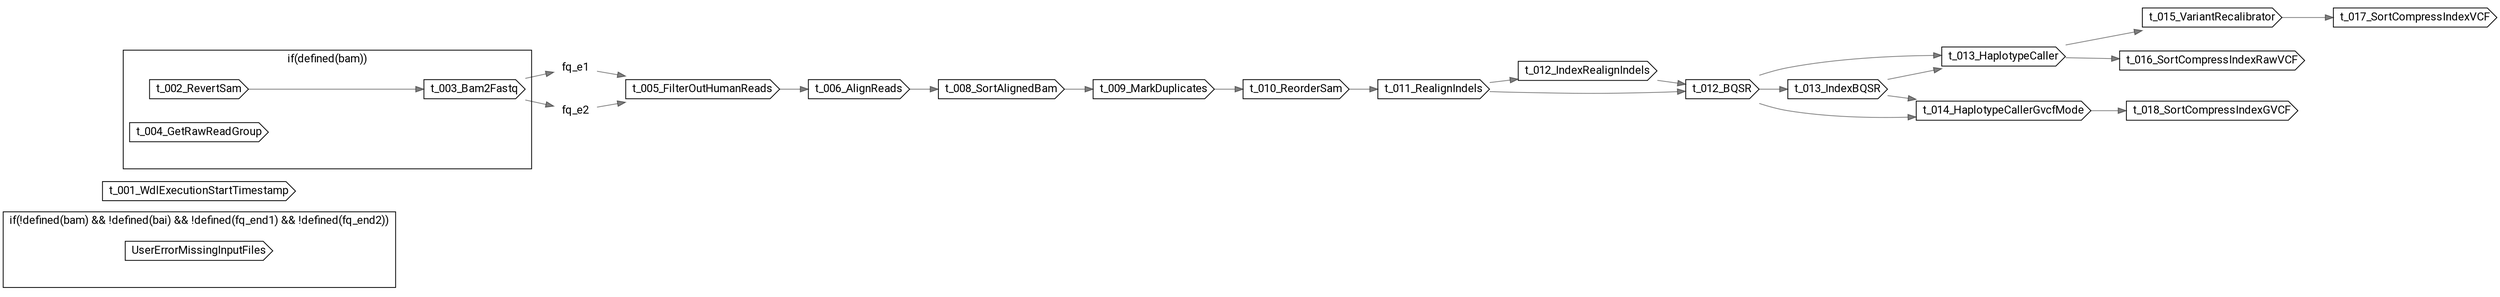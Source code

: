 // BroadOnPremMalariaPipeline_1_Alignment
digraph {
	compound=true rankdir=LR
	node [fontname=Roboto]
	edge [color="#00000080"]
	subgraph "cluster-if-L35C5" {
		fontname=Roboto label="if(!defined(bam) && !defined(bai) && !defined(fq_end1) && !defined(fq_end2))" rank=same
		"call-UserErrorMissingInputFiles" [label=UserErrorMissingInputFiles shape=cds]
		"if-L35C5" [label="" height=0 margin=0 style=invis width=0]
	}
	"call-t_001_WdlExecutionStartTimestamp" [label=t_001_WdlExecutionStartTimestamp shape=cds]
	subgraph "cluster-if-L49C5" {
		fontname=Roboto label="if(defined(bam))" rank=same
		"call-t_002_RevertSam" [label=t_002_RevertSam shape=cds]
		"call-t_003_Bam2Fastq" [label=t_003_Bam2Fastq shape=cds]
		"call-t_004_GetRawReadGroup" [label=t_004_GetRawReadGroup shape=cds]
		"if-L49C5" [label="" height=0 margin=0 style=invis width=0]
	}
	"decl-fq_e1" [label=fq_e1 shape=plaintext]
	"decl-fq_e2" [label=fq_e2 shape=plaintext]
	"call-t_005_FilterOutHumanReads" [label=t_005_FilterOutHumanReads shape=cds]
	"call-t_006_AlignReads" [label=t_006_AlignReads shape=cds]
	"call-t_008_SortAlignedBam" [label=t_008_SortAlignedBam shape=cds]
	"call-t_009_MarkDuplicates" [label=t_009_MarkDuplicates shape=cds]
	"call-t_010_ReorderSam" [label=t_010_ReorderSam shape=cds]
	"call-t_011_RealignIndels" [label=t_011_RealignIndels shape=cds]
	"call-t_012_IndexRealignIndels" [label=t_012_IndexRealignIndels shape=cds]
	"call-t_012_BQSR" [label=t_012_BQSR shape=cds]
	"call-t_013_IndexBQSR" [label=t_013_IndexBQSR shape=cds]
	"call-t_013_HaplotypeCaller" [label=t_013_HaplotypeCaller shape=cds]
	"call-t_014_HaplotypeCallerGvcfMode" [label=t_014_HaplotypeCallerGvcfMode shape=cds]
	"call-t_015_VariantRecalibrator" [label=t_015_VariantRecalibrator shape=cds]
	"call-t_016_SortCompressIndexRawVCF" [label=t_016_SortCompressIndexRawVCF shape=cds]
	"call-t_017_SortCompressIndexVCF" [label=t_017_SortCompressIndexVCF shape=cds]
	"call-t_018_SortCompressIndexGVCF" [label=t_018_SortCompressIndexGVCF shape=cds]
	"call-t_002_RevertSam" -> "call-t_003_Bam2Fastq"
	"call-t_003_Bam2Fastq" -> "decl-fq_e1"
	"call-t_003_Bam2Fastq" -> "decl-fq_e2"
	"decl-fq_e1" -> "call-t_005_FilterOutHumanReads"
	"decl-fq_e2" -> "call-t_005_FilterOutHumanReads"
	"call-t_005_FilterOutHumanReads" -> "call-t_006_AlignReads"
	"call-t_006_AlignReads" -> "call-t_008_SortAlignedBam"
	"call-t_008_SortAlignedBam" -> "call-t_009_MarkDuplicates"
	"call-t_009_MarkDuplicates" -> "call-t_010_ReorderSam"
	"call-t_010_ReorderSam" -> "call-t_011_RealignIndels"
	"call-t_011_RealignIndels" -> "call-t_012_IndexRealignIndels"
	"call-t_012_IndexRealignIndels" -> "call-t_012_BQSR"
	"call-t_011_RealignIndels" -> "call-t_012_BQSR"
	"call-t_012_BQSR" -> "call-t_013_IndexBQSR"
	"call-t_012_BQSR" -> "call-t_013_HaplotypeCaller"
	"call-t_013_IndexBQSR" -> "call-t_013_HaplotypeCaller"
	"call-t_012_BQSR" -> "call-t_014_HaplotypeCallerGvcfMode"
	"call-t_013_IndexBQSR" -> "call-t_014_HaplotypeCallerGvcfMode"
	"call-t_013_HaplotypeCaller" -> "call-t_015_VariantRecalibrator"
	"call-t_013_HaplotypeCaller" -> "call-t_016_SortCompressIndexRawVCF"
	"call-t_015_VariantRecalibrator" -> "call-t_017_SortCompressIndexVCF"
	"call-t_014_HaplotypeCallerGvcfMode" -> "call-t_018_SortCompressIndexGVCF"
}

